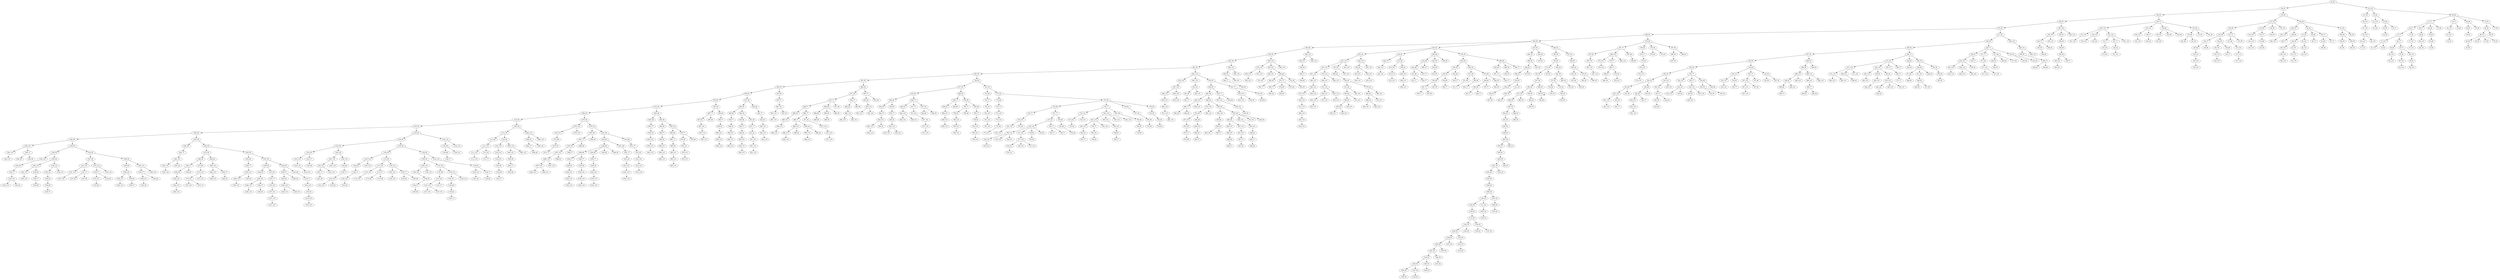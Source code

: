 digraph RadialTree {

	"1363_110 " -> "1363_119 ";
	"1363_77 " -> "1363_92 ";
	"1363_77 " -> "1363_68 ";
	"1363_101 " -> "1363_110 ";
	"1363_101 " -> "1363_77 ";
	"1354_101 " -> "1354_110 ";
	"1354_101 " -> "1354_92 ";
	"1354_77 " -> "1354_101 ";
	"1354_68 " -> "1354_77 ";
	"1354_119 " -> "1354_68 ";
	"1345_110 " -> "1345_119 ";
	"1345_77 " -> "1345_92 ";
	"1345_68 " -> "1345_77 ";
	"1345_101 " -> "1345_110 ";
	"1345_101 " -> "1345_68 ";
	"1336_68 " -> "1336_77 ";
	"1336_92 " -> "1336_68 ";
	"1336_101 " -> "1336_92 ";
	"1336_110 " -> "1336_119 ";
	"1336_110 " -> "1336_101 ";
	"1345_59 " -> "1345_101 ";
	"1345_59 " -> "1336_110 ";
	"1354_59 " -> "1354_119 ";
	"1354_59 " -> "1345_59 ";
	"1327_110 " -> "1327_119 ";
	"1327_77 " -> "1327_92 ";
	"1327_77 " -> "1327_68 ";
	"1327_101 " -> "1327_110 ";
	"1327_101 " -> "1327_77 ";
	"1318_101 " -> "1318_92 ";
	"1318_77 " -> "1318_101 ";
	"1318_77 " -> "1318_68 ";
	"1318_110 " -> "1318_119 ";
	"1318_110 " -> "1318_77 ";
	"1327_59 " -> "1327_101 ";
	"1327_59 " -> "1318_110 ";
	"1309_110 " -> "1309_119 ";
	"1309_92 " -> "1309_77 ";
	"1309_101 " -> "1309_110 ";
	"1309_101 " -> "1309_92 ";
	"1309_68 " -> "1309_101 ";
	"1300_101 " -> "1300_92 ";
	"1300_77 " -> "1300_101 ";
	"1300_77 " -> "1300_68 ";
	"1300_110 " -> "1300_119 ";
	"1300_110 " -> "1300_77 ";
	"1309_59 " -> "1309_68 ";
	"1309_59 " -> "1300_110 ";
	"1318_59 " -> "1327_59 ";
	"1318_59 " -> "1309_59 ";
	"1336_59 " -> "1354_59 ";
	"1336_59 " -> "1318_59 ";
	"1363_59 " -> "1363_101 ";
	"1363_59 " -> "1336_59 ";
	"1291_110 " -> "1291_119 ";
	"1291_101 " -> "1291_110 ";
	"1291_101 " -> "1291_92 ";
	"1291_77 " -> "1291_101 ";
	"1291_68 " -> "1291_77 ";
	"1282_119 " -> "1282_110 ";
	"1282_101 " -> "1282_119 ";
	"1282_92 " -> "1282_101 ";
	"1282_77 " -> "1282_92 ";
	"1282_77 " -> "1282_68 ";
	"1273_92 " -> "1273_101 ";
	"1273_92 " -> "1273_77 ";
	"1273_110 " -> "1273_119 ";
	"1273_110 " -> "1273_92 ";
	"1273_68 " -> "1273_110 ";
	"1282_59 " -> "1282_77 ";
	"1282_59 " -> "1273_68 ";
	"1264_110 " -> "1264_119 ";
	"1264_77 " -> "1264_92 ";
	"1264_101 " -> "1264_110 ";
	"1264_101 " -> "1264_77 ";
	"1264_68 " -> "1264_101 ";
	"1273_59 " -> "1282_59 ";
	"1273_59 " -> "1264_68 ";
	"1255_110 " -> "1255_119 ";
	"1255_101 " -> "1255_110 ";
	"1255_101 " -> "1255_92 ";
	"1255_77 " -> "1255_101 ";
	"1255_68 " -> "1255_77 ";
	"1246_110 " -> "1246_119 ";
	"1246_77 " -> "1246_92 ";
	"1246_101 " -> "1246_110 ";
	"1246_101 " -> "1246_77 ";
	"1246_68 " -> "1246_101 ";
	"1237_119 " -> "1237_110 ";
	"1237_101 " -> "1237_119 ";
	"1237_92 " -> "1237_101 ";
	"1237_77 " -> "1237_92 ";
	"1237_68 " -> "1237_77 ";
	"1246_59 " -> "1246_68 ";
	"1246_59 " -> "1237_68 ";
	"1228_110 " -> "1228_119 ";
	"1228_110 " -> "1228_101 ";
	"1228_92 " -> "1228_110 ";
	"1228_77 " -> "1228_92 ";
	"1228_77 " -> "1228_68 ";
	"1219_101 " -> "1219_110 ";
	"1219_92 " -> "1219_101 ";
	"1219_119 " -> "1219_92 ";
	"1219_77 " -> "1219_119 ";
	"1219_68 " -> "1219_77 ";
	"1228_59 " -> "1228_77 ";
	"1228_59 " -> "1219_68 ";
	"1237_59 " -> "1246_59 ";
	"1237_59 " -> "1228_59 ";
	"1255_59 " -> "1255_68 ";
	"1255_59 " -> "1237_59 ";
	"1264_59 " -> "1273_59 ";
	"1264_59 " -> "1255_59 ";
	"1291_59 " -> "1291_68 ";
	"1291_59 " -> "1264_59 ";
	"1300_59 " -> "1363_59 ";
	"1300_59 " -> "1291_59 ";
	"1210_110 " -> "1210_101 ";
	"1210_119 " -> "1210_110 ";
	"1210_77 " -> "1210_68 ";
	"1210_92 " -> "1210_119 ";
	"1210_92 " -> "1210_77 ";
	"1201_77 " -> "1201_68 ";
	"1201_92 " -> "1201_101 ";
	"1201_92 " -> "1201_77 ";
	"1201_110 " -> "1201_119 ";
	"1201_110 " -> "1201_92 ";
	"1192_101 " -> "1192_110 ";
	"1192_101 " -> "1192_92 ";
	"1192_77 " -> "1192_101 ";
	"1192_68 " -> "1192_77 ";
	"1192_119 " -> "1192_68 ";
	"1201_59 " -> "1201_110 ";
	"1201_59 " -> "1192_119 ";
	"1210_59 " -> "1210_92 ";
	"1210_59 " -> "1201_59 ";
	"1183_101 " -> "1183_92 ";
	"1183_77 " -> "1183_101 ";
	"1183_68 " -> "1183_77 ";
	"1183_110 " -> "1183_119 ";
	"1183_110 " -> "1183_68 ";
	"1174_110 " -> "1174_119 ";
	"1174_77 " -> "1174_92 ";
	"1174_77 " -> "1174_68 ";
	"1174_101 " -> "1174_110 ";
	"1174_101 " -> "1174_77 ";
	"1165_110 " -> "1165_119 ";
	"1165_77 " -> "1165_92 ";
	"1165_77 " -> "1165_68 ";
	"1165_101 " -> "1165_110 ";
	"1165_101 " -> "1165_77 ";
	"1174_59 " -> "1174_101 ";
	"1174_59 " -> "1165_101 ";
	"1183_59 " -> "1183_110 ";
	"1183_59 " -> "1174_59 ";
	"1156_77 " -> "1156_68 ";
	"1156_92 " -> "1156_77 ";
	"1156_101 " -> "1156_92 ";
	"1156_110 " -> "1156_119 ";
	"1156_110 " -> "1156_101 ";
	"1147_110 " -> "1147_119 ";
	"1147_110 " -> "1147_101 ";
	"1147_92 " -> "1147_110 ";
	"1147_92 " -> "1147_77 ";
	"1147_68 " -> "1147_92 ";
	"1138_92 " -> "1138_77 ";
	"1138_68 " -> "1138_92 ";
	"1138_101 " -> "1138_68 ";
	"1138_110 " -> "1138_119 ";
	"1138_110 " -> "1138_101 ";
	"1147_59 " -> "1147_68 ";
	"1147_59 " -> "1138_110 ";
	"1156_59 " -> "1156_110 ";
	"1156_59 " -> "1147_59 ";
	"1129_110 " -> "1129_101 ";
	"1129_77 " -> "1129_68 ";
	"1129_92 " -> "1129_110 ";
	"1129_92 " -> "1129_77 ";
	"1129_119 " -> "1129_92 ";
	"1138_59 " -> "1156_59 ";
	"1138_59 " -> "1129_119 ";
	"1165_59 " -> "1183_59 ";
	"1165_59 " -> "1138_59 ";
	"1192_59 " -> "1210_59 ";
	"1192_59 " -> "1165_59 ";
	"1120_68 " -> "1120_77 ";
	"1120_92 " -> "1120_101 ";
	"1120_92 " -> "1120_68 ";
	"1120_110 " -> "1120_119 ";
	"1120_110 " -> "1120_92 ";
	"1129_59 " -> "1192_59 ";
	"1129_59 " -> "1120_110 ";
	"1219_59 " -> "1300_59 ";
	"1219_59 " -> "1129_59 ";
	"1111_110 " -> "1111_119 ";
	"1111_92 " -> "1111_77 ";
	"1111_101 " -> "1111_110 ";
	"1111_101 " -> "1111_92 ";
	"1111_68 " -> "1111_101 ";
	"1102_68 " -> "1102_77 ";
	"1102_92 " -> "1102_68 ";
	"1102_101 " -> "1102_92 ";
	"1102_110 " -> "1102_101 ";
	"1102_119 " -> "1102_110 ";
	"1093_77 " -> "1093_68 ";
	"1093_92 " -> "1093_77 ";
	"1093_101 " -> "1093_92 ";
	"1093_110 " -> "1093_119 ";
	"1093_110 " -> "1093_101 ";
	"1102_59 " -> "1102_119 ";
	"1102_59 " -> "1093_110 ";
	"1111_59 " -> "1111_68 ";
	"1111_59 " -> "1102_59 ";
	"1084_77 " -> "1084_68 ";
	"1084_92 " -> "1084_101 ";
	"1084_92 " -> "1084_77 ";
	"1084_110 " -> "1084_119 ";
	"1084_110 " -> "1084_92 ";
	"1093_59 " -> "1111_59 ";
	"1093_59 " -> "1084_110 ";
	"1120_59 " -> "1219_59 ";
	"1120_59 " -> "1093_59 ";
	"1075_92 " -> "1075_77 ";
	"1075_68 " -> "1075_92 ";
	"1075_101 " -> "1075_68 ";
	"1075_110 " -> "1075_119 ";
	"1075_110 " -> "1075_101 ";
	"1057_110 " -> "1066_110 ";
	"1057_110 " -> "1066_101 ";
	"1066_119 " -> "1057_119 ";
	"1066_119 " -> "1057_110 ";
	"1057_101 " -> "1066_119 ";
	"1057_101 " -> "1066_92 ";
	"1057_92 " -> "1057_101 ";
	"1057_92 " -> "1066_77 ";
	"1057_77 " -> "1057_92 ";
	"1057_77 " -> "1066_68 ";
	"1057_68 " -> "1057_77 ";
	"1057_68 " -> "1066_59 ";
	"1048_110 " -> "1048_119 ";
	"1048_101 " -> "1048_110 ";
	"1048_92 " -> "1048_101 ";
	"1048_77 " -> "1048_92 ";
	"1039_110 " -> "1039_119 ";
	"1039_101 " -> "1039_110 ";
	"1039_92 " -> "1039_101 ";
	"1039_77 " -> "1039_92 ";
	"1048_68 " -> "1048_77 ";
	"1048_68 " -> "1039_77 ";
	"1030_110 " -> "1030_119 ";
	"1030_101 " -> "1030_110 ";
	"1030_92 " -> "1030_101 ";
	"1030_77 " -> "1030_92 ";
	"1030_68 " -> "1030_77 ";
	"1039_68 " -> "1048_68 ";
	"1039_68 " -> "1030_68 ";
	"1039_68 " -> "1039_59 ";
	"1039_68 " -> "1048_59 ";
	"1021_110 " -> "1021_119 ";
	"1021_101 " -> "1021_110 ";
	"1021_92 " -> "1021_101 ";
	"1021_77 " -> "1021_92 ";
	"1021_68 " -> "1021_77 ";
	"1030_59 " -> "1039_68 ";
	"1030_59 " -> "1021_68 ";
	"1012_110 " -> "1012_119 ";
	"1012_101 " -> "1012_110 ";
	"1012_92 " -> "1012_101 ";
	"1012_77 " -> "1012_92 ";
	"1012_68 " -> "1012_77 ";
	"1021_59 " -> "1030_59 ";
	"1021_59 " -> "1012_68 ";
	"1057_59 " -> "1057_68 ";
	"1057_59 " -> "1021_59 ";
	"1075_59 " -> "1075_110 ";
	"1075_59 " -> "1057_59 ";
	"1084_59 " -> "1120_59 ";
	"1084_59 " -> "1075_59 ";
	"1003_110 " -> "1003_119 ";
	"1003_101 " -> "1003_110 ";
	"1003_92 " -> "1003_101 ";
	"1003_77 " -> "1003_92 ";
	"1003_68 " -> "1003_77 ";
	"994_110 " -> "994_119 ";
	"994_101 " -> "994_110 ";
	"994_92 " -> "994_101 ";
	"994_77 " -> "994_92 ";
	"994_68 " -> "994_77 ";
	"985_110 " -> "985_119 ";
	"985_101 " -> "985_110 ";
	"985_92 " -> "985_101 ";
	"985_77 " -> "985_92 ";
	"985_68 " -> "985_77 ";
	"976_110 " -> "976_119 ";
	"976_101 " -> "976_110 ";
	"976_92 " -> "976_101 ";
	"976_77 " -> "976_92 ";
	"976_77 " -> "976_68 ";
	"985_59 " -> "985_68 ";
	"985_59 " -> "976_77 ";
	"994_59 " -> "994_68 ";
	"994_59 " -> "985_59 ";
	"1003_59 " -> "1003_68 ";
	"1003_59 " -> "994_59 ";
	"1012_59 " -> "1084_59 ";
	"1012_59 " -> "1003_59 ";
	"967_110 " -> "967_119 ";
	"967_101 " -> "967_110 ";
	"967_92 " -> "967_101 ";
	"967_77 " -> "967_92 ";
	"967_77 " -> "967_68 ";
	"958_110 " -> "958_119 ";
	"958_101 " -> "958_110 ";
	"958_92 " -> "958_101 ";
	"958_77 " -> "958_92 ";
	"958_68 " -> "958_77 ";
	"967_59 " -> "967_77 ";
	"967_59 " -> "958_68 ";
	"976_59 " -> "1012_59 ";
	"976_59 " -> "967_59 ";
	"949_110 " -> "949_119 ";
	"949_101 " -> "949_110 ";
	"949_92 " -> "949_101 ";
	"949_77 " -> "949_92 ";
	"949_68 " -> "949_77 ";
	"940_110 " -> "940_119 ";
	"940_101 " -> "940_110 ";
	"940_92 " -> "940_101 ";
	"940_77 " -> "940_92 ";
	"940_68 " -> "940_77 ";
	"931_110 " -> "931_119 ";
	"931_101 " -> "931_110 ";
	"931_92 " -> "931_101 ";
	"931_77 " -> "931_92 ";
	"931_68 " -> "931_77 ";
	"940_59 " -> "940_68 ";
	"940_59 " -> "931_68 ";
	"949_59 " -> "949_68 ";
	"949_59 " -> "940_59 ";
	"922_110 " -> "922_119 ";
	"922_101 " -> "922_110 ";
	"922_92 " -> "922_101 ";
	"922_77 " -> "922_92 ";
	"922_68 " -> "922_77 ";
	"931_59 " -> "949_59 ";
	"931_59 " -> "922_68 ";
	"958_59 " -> "976_59 ";
	"958_59 " -> "931_59 ";
	"907_110 " -> "907_119 ";
	"907_101 " -> "907_110 ";
	"907_101 " -> "907_92 ";
	"907_77 " -> "907_101 ";
	"907_68 " -> "907_77 ";
	"922_59 " -> "958_59 ";
	"922_59 " -> "907_68 ";
	"898_110 " -> "898_119 ";
	"898_101 " -> "898_110 ";
	"898_92 " -> "898_101 ";
	"889_110 " -> "889_119 ";
	"889_101 " -> "889_110 ";
	"889_101 " -> "889_92 ";
	"880_110 " -> "880_119 ";
	"880_101 " -> "880_110 ";
	"880_101 " -> "880_92 ";
	"889_77 " -> "889_101 ";
	"889_77 " -> "880_101 ";
	"871_110 " -> "871_119 ";
	"871_101 " -> "871_110 ";
	"871_92 " -> "871_101 ";
	"880_77 " -> "889_77 ";
	"880_77 " -> "871_92 ";
	"898_77 " -> "898_92 ";
	"898_77 " -> "880_77 ";
	"889_68 " -> "898_68 ";
	"898_59 " -> "889_59 ";
	"880_68 " -> "889_68 ";
	"880_68 " -> "880_59 ";
	"880_68 " -> "898_59 ";
	"871_77 " -> "898_77 ";
	"871_77 " -> "871_68 ";
	"871_77 " -> "880_68 ";
	"862_110 " -> "862_119 ";
	"862_110 " -> "862_101 ";
	"862_92 " -> "862_110 ";
	"862_77 " -> "862_92 ";
	"862_77 " -> "862_68 ";
	"871_59 " -> "871_77 ";
	"871_59 " -> "862_77 ";
	"853_110 " -> "853_119 ";
	"853_110 " -> "853_101 ";
	"853_92 " -> "853_110 ";
	"853_77 " -> "853_92 ";
	"853_77 " -> "853_68 ";
	"862_59 " -> "871_59 ";
	"862_59 " -> "853_77 ";
	"907_59 " -> "922_59 ";
	"907_59 " -> "862_59 ";
	"844_110 " -> "844_119 ";
	"844_101 " -> "844_110 ";
	"844_101 " -> "844_92 ";
	"844_77 " -> "844_101 ";
	"844_68 " -> "844_77 ";
	"835_110 " -> "835_119 ";
	"835_110 " -> "835_101 ";
	"835_92 " -> "835_110 ";
	"835_77 " -> "835_92 ";
	"835_68 " -> "835_77 ";
	"844_59 " -> "844_68 ";
	"844_59 " -> "835_68 ";
	"826_110 " -> "826_119 ";
	"826_110 " -> "826_101 ";
	"826_92 " -> "826_110 ";
	"817_119 " -> "817_110 ";
	"817_101 " -> "817_119 ";
	"817_92 " -> "817_101 ";
	"817_77 " -> "817_92 ";
	"817_68 " -> "826_68 ";
	"817_68 " -> "826_59 ";
	"826_77 " -> "826_92 ";
	"826_77 " -> "817_77 ";
	"826_77 " -> "817_68 ";
	"835_59 " -> "844_59 ";
	"835_59 " -> "826_77 ";
	"808_110 " -> "808_119 ";
	"808_101 " -> "808_110 ";
	"808_92 " -> "808_101 ";
	"808_77 " -> "808_92 ";
	"808_77 " -> "808_68 ";
	"799_101 " -> "799_110 ";
	"799_119 " -> "799_101 ";
	"799_92 " -> "799_119 ";
	"799_77 " -> "799_92 ";
	"799_77 " -> "799_68 ";
	"790_101 " -> "790_110 ";
	"790_119 " -> "790_101 ";
	"790_92 " -> "790_119 ";
	"790_77 " -> "790_92 ";
	"790_68 " -> "790_77 ";
	"799_59 " -> "799_77 ";
	"799_59 " -> "790_68 ";
	"808_59 " -> "808_77 ";
	"808_59 " -> "799_59 ";
	"817_59 " -> "835_59 ";
	"817_59 " -> "808_59 ";
	"781_119 " -> "781_110 ";
	"781_101 " -> "781_119 ";
	"781_92 " -> "781_101 ";
	"781_77 " -> "781_92 ";
	"781_68 " -> "781_77 ";
	"772_92 " -> "772_101 ";
	"772_110 " -> "772_92 ";
	"772_119 " -> "772_110 ";
	"772_77 " -> "772_119 ";
	"772_68 " -> "772_77 ";
	"763_119 " -> "763_110 ";
	"763_101 " -> "763_119 ";
	"763_101 " -> "763_92 ";
	"763_77 " -> "763_101 ";
	"745_119 " -> "745_110 ";
	"754_110 " -> "754_119 ";
	"754_110 " -> "745_119 ";
	"754_110 " -> "754_101 ";
	"736_101 " -> "736_110 ";
	"727_119 " -> "736_119 ";
	"727_119 " -> "727_110 ";
	"727_119 " -> "736_101 ";
	"727_101 " -> "727_119 ";
	"736_92 " -> "745_92 ";
	"745_101 " -> "754_110 ";
	"745_101 " -> "727_101 ";
	"745_101 " -> "736_92 ";
	"745_101 " -> "754_92 ";
	"745_77 " -> "754_77 ";
	"745_77 " -> "736_77 ";
	"727_92 " -> "745_101 ";
	"727_92 " -> "745_77 ";
	"745_68 " -> "754_68 ";
	"736_68 " -> "745_68 ";
	"727_77 " -> "727_92 ";
	"727_77 " -> "736_68 ";
	"763_68 " -> "763_77 ";
	"763_68 " -> "727_77 ";
	"718_101 " -> "718_92 ";
	"718_110 " -> "718_119 ";
	"718_110 " -> "718_101 ";
	"691_92 " -> "691_77 ";
	"691_101 " -> "691_92 ";
	"700_101 " -> "700_92 ";
	"700_77 " -> "700_101 ";
	"691_110 " -> "700_110 ";
	"691_110 " -> "691_101 ";
	"691_110 " -> "700_77 ";
	"709_92 " -> "709_77 ";
	"709_101 " -> "709_92 ";
	"709_110 " -> "709_101 ";
	"700_119 " -> "709_119 ";
	"700_119 " -> "691_119 ";
	"700_119 " -> "691_110 ";
	"700_119 " -> "709_110 ";
	"709_68 " -> "718_68 ";
	"700_68 " -> "709_68 ";
	"691_68 " -> "700_68 ";
	"718_77 " -> "718_110 ";
	"718_77 " -> "700_119 ";
	"718_77 " -> "691_68 ";
	"709_59 " -> "718_59 ";
	"727_59 " -> "709_59 ";
	"700_59 " -> "727_59 ";
	"754_59 " -> "763_59 ";
	"745_59 " -> "754_59 ";
	"736_59 " -> "745_59 ";
	"727_68 " -> "763_68 ";
	"727_68 " -> "718_77 ";
	"727_68 " -> "700_59 ";
	"727_68 " -> "736_59 ";
	"772_59 " -> "772_68 ";
	"772_59 " -> "727_68 ";
	"781_59 " -> "781_68 ";
	"781_59 " -> "772_59 ";
	"790_59 " -> "817_59 ";
	"790_59 " -> "781_59 ";
	"853_59 " -> "907_59 ";
	"853_59 " -> "790_59 ";
	"673_119 " -> "682_119 ";
	"664_119 " -> "673_119 ";
	"655_119 " -> "664_119 ";
	"646_119 " -> "655_119 ";
	"628_119 " -> "619_119 ";
	"637_119 " -> "646_119 ";
	"637_119 " -> "628_119 ";
	"610_119 " -> "637_119 ";
	"601_68 " -> "601_77 ";
	"601_92 " -> "601_101 ";
	"601_92 " -> "601_68 ";
	"601_110 " -> "601_92 ";
	"682_77 " -> "682_92 ";
	"682_77 " -> "682_68 ";
	"682_101 " -> "682_110 ";
	"682_101 " -> "682_77 ";
	"673_77 " -> "673_68 ";
	"673_92 " -> "673_77 ";
	"673_101 " -> "673_92 ";
	"664_92 " -> "664_77 ";
	"664_101 " -> "664_92 ";
	"664_68 " -> "664_101 ";
	"673_59 " -> "673_101 ";
	"673_59 " -> "664_68 ";
	"673_110 " -> "664_110 ";
	"673_110 " -> "673_59 ";
	"655_92 " -> "655_101 ";
	"655_92 " -> "655_77 ";
	"655_68 " -> "655_92 ";
	"655_110 " -> "655_68 ";
	"646_92 " -> "646_77 ";
	"646_101 " -> "646_92 ";
	"646_110 " -> "646_101 ";
	"637_77 " -> "637_92 ";
	"637_101 " -> "637_77 ";
	"637_110 " -> "637_101 ";
	"646_68 " -> "646_110 ";
	"646_68 " -> "637_110 ";
	"628_77 " -> "628_68 ";
	"628_92 " -> "628_77 ";
	"628_101 " -> "628_92 ";
	"628_110 " -> "628_101 ";
	"637_68 " -> "646_68 ";
	"637_68 " -> "628_110 ";
	"637_68 " -> "637_59 ";
	"637_68 " -> "646_59 ";
	"655_59 " -> "655_110 ";
	"655_59 " -> "637_68 ";
	"664_59 " -> "673_110 ";
	"664_59 " -> "655_59 ";
	"682_59 " -> "682_101 ";
	"682_59 " -> "664_59 ";
	"619_101 " -> "619_92 ";
	"619_110 " -> "619_101 ";
	"619_77 " -> "619_110 ";
	"619_77 " -> "619_68 ";
	"628_59 " -> "682_59 ";
	"628_59 " -> "619_77 ";
	"610_101 " -> "610_110 ";
	"610_101 " -> "610_92 ";
	"610_59 " -> "610_68 ";
	"610_77 " -> "610_101 ";
	"610_77 " -> "610_59 ";
	"619_59 " -> "628_59 ";
	"619_59 " -> "610_77 ";
	"601_119 " -> "610_119 ";
	"601_119 " -> "601_110 ";
	"601_119 " -> "619_59 ";
	"691_59 " -> "853_59 ";
	"691_59 " -> "601_119 ";
	"592_77 " -> "592_68 ";
	"592_92 " -> "592_101 ";
	"592_92 " -> "592_77 ";
	"592_110 " -> "592_119 ";
	"592_110 " -> "592_92 ";
	"601_59 " -> "691_59 ";
	"601_59 " -> "592_110 ";
	"565_119 " -> "565_110 ";
	"574_110 " -> "574_119 ";
	"574_110 " -> "565_119 ";
	"565_101 " -> "574_101 ";
	"583_92 " -> "583_77 ";
	"565_77 " -> "565_92 ";
	"574_68 " -> "565_68 ";
	"574_77 " -> "574_92 ";
	"574_77 " -> "565_77 ";
	"574_77 " -> "574_68 ";
	"574_59 " -> "583_59 ";
	"583_68 " -> "583_92 ";
	"583_68 " -> "574_77 ";
	"583_68 " -> "574_59 ";
	"583_101 " -> "565_101 ";
	"583_101 " -> "583_68 ";
	"583_110 " -> "583_119 ";
	"583_110 " -> "574_110 ";
	"583_110 " -> "583_101 ";
	"592_59 " -> "601_59 ";
	"592_59 " -> "583_110 ";
	"556_77 " -> "556_68 ";
	"556_92 " -> "556_77 ";
	"556_101 " -> "556_92 ";
	"556_110 " -> "556_119 ";
	"556_110 " -> "556_101 ";
	"565_59 " -> "592_59 ";
	"565_59 " -> "556_110 ";
	"493_119 " -> "502_119 ";
	"484_119 " -> "493_119 ";
	"511_119 " -> "484_119 ";
	"520_119 " -> "511_119 ";
	"475_119 " -> "520_119 ";
	"529_119 " -> "538_119 ";
	"529_119 " -> "475_119 ";
	"466_119 " -> "529_119 ";
	"451_119 " -> "466_119 ";
	"529_110 " -> "520_110 ";
	"538_110 " -> "547_110 ";
	"538_110 " -> "529_110 ";
	"493_110 " -> "502_110 ";
	"511_110 " -> "538_110 ";
	"511_110 " -> "493_110 ";
	"484_110 " -> "511_110 ";
	"475_110 " -> "484_110 ";
	"475_110 " -> "466_110 ";
	"547_119 " -> "451_119 ";
	"547_119 " -> "475_110 ";
	"538_92 " -> "538_101 ";
	"538_92 " -> "529_101 ";
	"529_92 " -> "538_92 ";
	"529_92 " -> "520_101 ";
	"520_92 " -> "529_92 ";
	"520_92 " -> "511_101 ";
	"511_92 " -> "520_92 ";
	"511_92 " -> "502_101 ";
	"493_92 " -> "493_101 ";
	"493_92 " -> "484_101 ";
	"484_92 " -> "493_92 ";
	"484_92 " -> "475_101 ";
	"475_92 " -> "484_92 ";
	"475_92 " -> "466_101 ";
	"502_92 " -> "511_92 ";
	"502_92 " -> "475_92 ";
	"466_92 " -> "502_92 ";
	"547_92 " -> "547_101 ";
	"547_92 " -> "466_92 ";
	"451_110 " -> "547_119 ";
	"451_110 " -> "451_101 ";
	"451_110 " -> "547_92 ";
	"442_101 " -> "442_110 ";
	"433_101 " -> "433_110 ";
	"442_92 " -> "442_101 ";
	"442_92 " -> "433_101 ";
	"442_119 " -> "433_119 ";
	"442_119 " -> "442_92 ";
	"451_92 " -> "451_110 ";
	"451_92 " -> "442_119 ";
	"424_110 " -> "424_119 ";
	"424_101 " -> "424_110 ";
	"415_110 " -> "415_119 ";
	"415_101 " -> "415_110 ";
	"406_110 " -> "406_119 ";
	"406_101 " -> "406_110 ";
	"406_92 " -> "406_101 ";
	"415_92 " -> "415_101 ";
	"415_92 " -> "406_92 ";
	"424_92 " -> "424_101 ";
	"424_92 " -> "415_92 ";
	"433_68 " -> "433_77 ";
	"433_68 " -> "424_77 ";
	"424_68 " -> "433_68 ";
	"424_68 " -> "415_77 ";
	"415_68 " -> "424_68 ";
	"415_68 " -> "406_77 ";
	"424_59 " -> "415_59 ";
	"433_59 " -> "424_59 ";
	"406_68 " -> "415_68 ";
	"406_68 " -> "406_59 ";
	"406_68 " -> "433_59 ";
	"547_77 " -> "538_77 ";
	"547_77 " -> "547_68 ";
	"538_68 " -> "547_77 ";
	"538_68 " -> "547_59 ";
	"529_68 " -> "529_77 ";
	"538_59 " -> "538_68 ";
	"538_59 " -> "529_68 ";
	"520_68 " -> "520_77 ";
	"529_59 " -> "538_59 ";
	"529_59 " -> "520_68 ";
	"511_68 " -> "511_77 ";
	"502_68 " -> "502_77 ";
	"511_59 " -> "511_68 ";
	"511_59 " -> "502_68 ";
	"493_68 " -> "493_77 ";
	"493_68 " -> "484_77 ";
	"484_68 " -> "493_68 ";
	"484_68 " -> "475_77 ";
	"484_59 " -> "493_59 ";
	"475_68 " -> "484_68 ";
	"475_68 " -> "484_59 ";
	"502_59 " -> "511_59 ";
	"502_59 " -> "475_68 ";
	"520_59 " -> "529_59 ";
	"520_59 " -> "502_59 ";
	"451_77 " -> "442_77 ";
	"442_68 " -> "451_77 ";
	"466_59 " -> "442_59 ";
	"466_68 " -> "466_77 ";
	"466_68 " -> "442_68 ";
	"466_68 " -> "466_59 ";
	"475_59 " -> "520_59 ";
	"475_59 " -> "466_68 ";
	"433_92 " -> "451_92 ";
	"433_92 " -> "424_92 ";
	"433_92 " -> "406_68 ";
	"433_92 " -> "475_59 ";
	"538_50 " -> "547_50 ";
	"529_50 " -> "538_50 ";
	"502_50 " -> "493_50 ";
	"511_50 " -> "502_50 ";
	"520_50 " -> "529_50 ";
	"520_50 " -> "511_50 ";
	"556_50 " -> "520_50 ";
	"484_50 " -> "556_50 ";
	"484_50 " -> "475_50 ";
	"466_50 " -> "484_50 ";
	"466_50 " -> "451_50 ";
	"442_50 " -> "466_50 ";
	"424_50 " -> "415_50 ";
	"433_50 " -> "442_50 ";
	"433_50 " -> "424_50 ";
	"1363_50 " -> "1354_50 ";
	"1327_50 " -> "1336_50 ";
	"1345_50 " -> "1363_50 ";
	"1345_50 " -> "1327_50 ";
	"1300_50 " -> "1309_50 ";
	"1318_50 " -> "1345_50 ";
	"1318_50 " -> "1300_50 ";
	"1282_50 " -> "1273_50 ";
	"1291_50 " -> "1318_50 ";
	"1291_50 " -> "1282_50 ";
	"1264_50 " -> "1291_50 ";
	"1264_50 " -> "1255_50 ";
	"1246_50 " -> "1264_50 ";
	"1246_50 " -> "1237_50 ";
	"1201_50 " -> "1210_50 ";
	"1219_50 " -> "1201_50 ";
	"1228_50 " -> "1246_50 ";
	"1228_50 " -> "1219_50 ";
	"1192_50 " -> "1228_50 ";
	"1192_50 " -> "1183_50 ";
	"1156_50 " -> "1165_50 ";
	"1156_50 " -> "1147_50 ";
	"1174_50 " -> "1192_50 ";
	"1174_50 " -> "1156_50 ";
	"1138_50 " -> "1174_50 ";
	"1129_50 " -> "1138_50 ";
	"1093_50 " -> "1102_50 ";
	"1111_50 " -> "1093_50 ";
	"1120_50 " -> "1129_50 ";
	"1120_50 " -> "1111_50 ";
	"1066_50 " -> "1075_50 ";
	"1057_50 " -> "1066_50 ";
	"1084_50 " -> "1120_50 ";
	"1084_50 " -> "1057_50 ";
	"1048_50 " -> "1084_50 ";
	"1039_50 " -> "1048_50 ";
	"1030_50 " -> "1039_50 ";
	"1021_50 " -> "1030_50 ";
	"1021_50 " -> "1012_50 ";
	"1003_50 " -> "1021_50 ";
	"1003_50 " -> "994_50 ";
	"985_50 " -> "1003_50 ";
	"976_50 " -> "985_50 ";
	"967_50 " -> "976_50 ";
	"967_50 " -> "958_50 ";
	"949_50 " -> "967_50 ";
	"940_50 " -> "949_50 ";
	"931_50 " -> "940_50 ";
	"922_50 " -> "931_50 ";
	"898_50 " -> "889_50 ";
	"907_50 " -> "922_50 ";
	"907_50 " -> "898_50 ";
	"880_50 " -> "907_50 ";
	"871_50 " -> "880_50 ";
	"871_50 " -> "862_50 ";
	"844_50 " -> "835_50 ";
	"826_50 " -> "844_50 ";
	"853_50 " -> "871_50 ";
	"853_50 " -> "826_50 ";
	"790_50 " -> "799_50 ";
	"790_50 " -> "790_50 ";
	"808_50 " -> "790_50 ";
	"817_50 " -> "853_50 ";
	"817_50 " -> "808_50 ";
	"781_50 " -> "817_50 ";
	"772_50 " -> "781_50 ";
	"772_50 " -> "763_50 ";
	"736_50 " -> "745_50 ";
	"709_50 " -> "700_50 ";
	"718_50 " -> "709_50 ";
	"727_50 " -> "736_50 ";
	"727_50 " -> "718_50 ";
	"682_50 " -> "673_50 ";
	"691_50 " -> "727_50 ";
	"691_50 " -> "682_50 ";
	"664_50 " -> "691_50 ";
	"754_50 " -> "772_50 ";
	"754_50 " -> "664_50 ";
	"655_50 " -> "754_50 ";
	"610_50 " -> "619_50 ";
	"601_50 " -> "610_50 ";
	"574_50 " -> "583_50 ";
	"574_50 " -> "565_50 ";
	"592_50 " -> "601_50 ";
	"592_50 " -> "574_50 ";
	"628_50 " -> "592_50 ";
	"637_50 " -> "628_50 ";
	"646_50 " -> "655_50 ";
	"646_50 " -> "637_50 ";
	"556_59 " -> "565_59 ";
	"556_59 " -> "433_92 ";
	"556_59 " -> "433_50 ";
	"556_59 " -> "646_50 ";
	"397_110 " -> "397_119 ";
	"397_101 " -> "397_110 ";
	"397_92 " -> "397_101 ";
	"379_110 " -> "379_119 ";
	"388_92 " -> "388_101 ";
	"379_92 " -> "379_101 ";
	"388_77 " -> "388_92 ";
	"388_77 " -> "379_92 ";
	"379_77 " -> "388_77 ";
	"388_110 " -> "388_119 ";
	"388_110 " -> "379_110 ";
	"388_110 " -> "379_77 ";
	"397_68 " -> "388_68 ";
	"397_77 " -> "397_92 ";
	"397_77 " -> "388_110 ";
	"397_77 " -> "397_68 ";
	"370_110 " -> "370_119 ";
	"370_101 " -> "370_110 ";
	"370_92 " -> "370_101 ";
	"370_77 " -> "370_92 ";
	"370_68 " -> "370_77 ";
	"370_59 " -> "379_59 ";
	"370_59 " -> "379_50 ";
	"388_50 " -> "397_50 ";
	"397_59 " -> "388_59 ";
	"397_59 " -> "388_50 ";
	"379_68 " -> "397_77 ";
	"379_68 " -> "370_68 ";
	"379_68 " -> "370_59 ";
	"379_68 " -> "397_59 ";
	"406_50 " -> "556_59 ";
	"406_50 " -> "379_68 ";
	"361_119 " -> "361_110 ";
	"361_92 " -> "361_77 ";
	"361_101 " -> "361_119 ";
	"361_101 " -> "361_92 ";
	"361_68 " -> "361_101 ";
	"361_68 " -> "361_59 ";
	"352_119 " -> "352_110 ";
	"352_101 " -> "352_119 ";
	"352_92 " -> "352_101 ";
	"352_92 " -> "352_77 ";
	"352_68 " -> "352_92 ";
	"352_68 " -> "352_59 ";
	"361_50 " -> "361_68 ";
	"361_50 " -> "352_68 ";
	"343_59 " -> "343_68 ";
	"343_77 " -> "343_92 ";
	"343_77 " -> "343_59 ";
	"343_101 " -> "343_77 ";
	"343_110 " -> "343_119 ";
	"343_110 " -> "343_101 ";
	"352_50 " -> "361_50 ";
	"352_50 " -> "343_110 ";
	"334_101 " -> "334_110 ";
	"334_101 " -> "334_92 ";
	"334_119 " -> "334_101 ";
	"325_92 " -> "325_101 ";
	"325_110 " -> "325_119 ";
	"325_110 " -> "325_92 ";
	"325_77 " -> "325_110 ";
	"325_59 " -> "334_59 ";
	"325_59 " -> "334_50 ";
	"334_68 " -> "325_68 ";
	"334_68 " -> "325_59 ";
	"334_77 " -> "334_119 ";
	"334_77 " -> "325_77 ";
	"334_77 " -> "334_68 ";
	"343_50 " -> "352_50 ";
	"343_50 " -> "334_77 ";
	"316_110 " -> "316_119 ";
	"316_92 " -> "316_77 ";
	"316_101 " -> "316_110 ";
	"316_101 " -> "316_92 ";
	"307_110 " -> "307_119 ";
	"307_101 " -> "307_110 ";
	"307_101 " -> "307_92 ";
	"307_77 " -> "307_101 ";
	"307_77 " -> "307_68 ";
	"316_50 " -> "316_59 ";
	"316_50 " -> "307_59 ";
	"316_68 " -> "316_101 ";
	"316_68 " -> "307_77 ";
	"316_68 " -> "316_50 ";
	"325_50 " -> "343_50 ";
	"325_50 " -> "316_68 ";
	"298_68 " -> "298_77 ";
	"298_92 " -> "298_101 ";
	"298_92 " -> "298_68 ";
	"298_110 " -> "298_119 ";
	"298_110 " -> "298_92 ";
	"289_77 " -> "289_92 ";
	"289_77 " -> "289_68 ";
	"289_101 " -> "289_77 ";
	"289_110 " -> "289_119 ";
	"289_110 " -> "289_101 ";
	"298_59 " -> "298_110 ";
	"298_59 " -> "289_110 ";
	"289_59 " -> "298_59 ";
	"289_59 " -> "298_50 ";
	"307_50 " -> "325_50 ";
	"307_50 " -> "289_59 ";
	"271_119 " -> "280_119 ";
	"271_119 " -> "280_110 ";
	"280_101 " -> "280_92 ";
	"271_110 " -> "271_119 ";
	"271_110 " -> "271_101 ";
	"271_110 " -> "280_101 ";
	"253_119 " -> "262_119 ";
	"244_110 " -> "244_101 ";
	"244_92 " -> "244_110 ";
	"262_101 " -> "262_92 ";
	"253_110 " -> "262_110 ";
	"253_110 " -> "253_101 ";
	"253_110 " -> "262_101 ";
	"253_92 " -> "253_110 ";
	"244_119 " -> "253_119 ";
	"244_119 " -> "244_92 ";
	"244_119 " -> "253_92 ";
	"262_77 " -> "271_77 ";
	"253_77 " -> "262_77 ";
	"271_92 " -> "271_110 ";
	"271_92 " -> "244_119 ";
	"271_92 " -> "253_77 ";
	"271_92 " -> "280_77 ";
	"244_68 " -> "244_59 ";
	"271_68 " -> "280_68 ";
	"280_50 " -> "280_59 ";
	"280_50 " -> "271_59 ";
	"271_50 " -> "280_50 ";
	"262_68 " -> "271_68 ";
	"262_68 " -> "262_59 ";
	"262_68 " -> "271_50 ";
	"253_68 " -> "253_59 ";
	"253_50 " -> "253_68 ";
	"262_50 " -> "262_68 ";
	"262_50 " -> "253_50 ";
	"244_77 " -> "271_92 ";
	"244_77 " -> "244_68 ";
	"244_77 " -> "262_50 ";
	"289_50 " -> "307_50 ";
	"289_50 " -> "244_77 ";
	"235_119 " -> "235_110 ";
	"226_110 " -> "226_119 ";
	"226_110 " -> "226_101 ";
	"235_101 " -> "235_119 ";
	"235_101 " -> "226_110 ";
	"235_101 " -> "235_92 ";
	"226_92 " -> "235_101 ";
	"226_92 " -> "235_77 ";
	"217_110 " -> "217_119 ";
	"217_110 " -> "217_101 ";
	"217_92 " -> "217_110 ";
	"217_77 " -> "217_92 ";
	"226_59 " -> "226_50 ";
	"217_68 " -> "226_68 ";
	"217_68 " -> "217_59 ";
	"217_68 " -> "226_59 ";
	"235_59 " -> "235_68 ";
	"235_59 " -> "235_50 ";
	"226_77 " -> "226_92 ";
	"226_77 " -> "217_77 ";
	"226_77 " -> "217_68 ";
	"226_77 " -> "235_59 ";
	"244_50 " -> "289_50 ";
	"244_50 " -> "226_77 ";
	"208_77 " -> "208_92 ";
	"208_77 " -> "208_68 ";
	"208_59 " -> "208_77 ";
	"208_101 " -> "208_110 ";
	"208_101 " -> "208_59 ";
	"208_119 " -> "208_101 ";
	"217_50 " -> "244_50 ";
	"217_50 " -> "208_119 ";
	"370_50 " -> "406_50 ";
	"370_50 " -> "217_50 ";
	"190_59 " -> "190_68 ";
	"190_77 " -> "190_92 ";
	"190_77 " -> "190_59 ";
	"190_101 " -> "190_110 ";
	"190_101 " -> "190_77 ";
	"199_110 " -> "199_101 ";
	"199_92 " -> "199_110 ";
	"199_92 " -> "199_77 ";
	"199_68 " -> "199_92 ";
	"199_59 " -> "199_68 ";
	"199_50 " -> "199_59 ";
	"190_119 " -> "199_119 ";
	"190_119 " -> "190_101 ";
	"190_119 " -> "199_50 ";
	"208_50 " -> "370_50 ";
	"208_50 " -> "190_119 ";
	"172_119 " -> "181_119 ";
	"163_101 " -> "163_110 ";
	"163_101 " -> "163_92 ";
	"172_101 " -> "172_92 ";
	"172_77 " -> "172_101 ";
	"181_92 " -> "181_101 ";
	"181_77 " -> "181_92 ";
	"172_110 " -> "181_110 ";
	"172_110 " -> "172_77 ";
	"172_110 " -> "181_77 ";
	"163_119 " -> "172_119 ";
	"163_119 " -> "163_101 ";
	"163_119 " -> "172_110 ";
	"154_110 " -> "154_119 ";
	"154_77 " -> "154_92 ";
	"154_101 " -> "154_110 ";
	"154_101 " -> "154_77 ";
	"163_50 " -> "163_59 ";
	"154_68 " -> "163_68 ";
	"154_68 " -> "154_59 ";
	"154_68 " -> "163_50 ";
	"172_68 " -> "181_68 ";
	"172_68 " -> "181_59 ";
	"172_59 " -> "172_68 ";
	"172_59 " -> "172_50 ";
	"172_59 " -> "181_50 ";
	"163_77 " -> "163_119 ";
	"163_77 " -> "154_101 ";
	"163_77 " -> "154_68 ";
	"163_77 " -> "172_59 ";
	"190_50 " -> "208_50 ";
	"190_50 " -> "163_77 ";
	"145_110 " -> "145_119 ";
	"145_101 " -> "145_110 ";
	"145_92 " -> "145_101 ";
	"145_77 " -> "145_92 ";
	"145_77 " -> "145_68 ";
	"136_110 " -> "136_119 ";
	"136_101 " -> "136_110 ";
	"136_68 " -> "136_77 ";
	"136_92 " -> "136_101 ";
	"136_92 " -> "136_68 ";
	"145_59 " -> "145_77 ";
	"145_59 " -> "136_92 ";
	"127_110 " -> "127_119 ";
	"127_101 " -> "127_110 ";
	"127_92 " -> "127_101 ";
	"127_77 " -> "127_92 ";
	"127_77 " -> "127_68 ";
	"136_59 " -> "145_59 ";
	"136_59 " -> "127_77 ";
	"118_110 " -> "118_119 ";
	"118_101 " -> "118_110 ";
	"118_68 " -> "118_59 ";
	"118_77 " -> "118_68 ";
	"118_92 " -> "118_101 ";
	"118_92 " -> "118_77 ";
	"136_50 " -> "145_50 ";
	"127_59 " -> "136_59 ";
	"127_59 " -> "118_92 ";
	"127_59 " -> "127_50 ";
	"127_59 " -> "136_50 ";
	"109_110 " -> "109_119 ";
	"109_92 " -> "109_77 ";
	"109_101 " -> "109_110 ";
	"109_101 " -> "109_92 ";
	"100_110 " -> "100_119 ";
	"100_101 " -> "100_110 ";
	"91_110 " -> "91_119 ";
	"91_101 " -> "91_110 ";
	"100_92 " -> "100_101 ";
	"100_92 " -> "91_101 ";
	"82_110 " -> "82_119 ";
	"82_101 " -> "82_110 ";
	"91_92 " -> "100_92 ";
	"91_92 " -> "82_101 ";
	"82_68 " -> "82_77 ";
	"91_68 " -> "100_68 ";
	"100_77 " -> "91_77 ";
	"100_77 " -> "91_68 ";
	"82_92 " -> "91_92 ";
	"82_92 " -> "82_68 ";
	"82_92 " -> "100_77 ";
	"100_59 " -> "91_59 ";
	"109_50 " -> "100_50 ";
	"109_59 " -> "100_59 ";
	"109_59 " -> "109_50 ";
	"91_50 " -> "109_59 ";
	"91_50 " -> "82_59 ";
	"109_68 " -> "109_101 ";
	"109_68 " -> "82_92 ";
	"109_68 " -> "91_50 ";
	"118_50 " -> "127_59 ";
	"118_50 " -> "109_68 ";
	"154_50 " -> "190_50 ";
	"154_50 " -> "118_50 ";
	"64_119 " -> "73_119 ";
	"55_119 " -> "64_119 ";
	"55_119 " -> "46_119 ";
	"37_119 " -> "55_119 ";
	"28_119 " -> "37_119 ";
	"19_119 " -> "28_119 ";
	"10_110 " -> "10_101 ";
	"10_50 " -> "10_59 ";
	"10_68 " -> "10_77 ";
	"10_68 " -> "10_50 ";
	"10_92 " -> "10_110 ";
	"10_92 " -> "10_68 ";
	"73_101 " -> "73_110 ";
	"73_101 " -> "73_92 ";
	"64_101 " -> "64_110 ";
	"64_92 " -> "64_101 ";
	"55_101 " -> "55_110 ";
	"55_92 " -> "55_101 ";
	"46_92 " -> "46_101 ";
	"46_110 " -> "46_92 ";
	"55_77 " -> "55_92 ";
	"55_77 " -> "46_110 ";
	"64_77 " -> "64_92 ";
	"64_77 " -> "55_77 ";
	"73_77 " -> "73_101 ";
	"73_77 " -> "64_77 ";
	"37_101 " -> "37_110 ";
	"37_92 " -> "37_101 ";
	"46_77 " -> "73_77 ";
	"46_77 " -> "37_92 ";
	"28_110 " -> "28_101 ";
	"28_92 " -> "28_110 ";
	"28_77 " -> "28_92 ";
	"64_68 " -> "73_68 ";
	"55_68 " -> "64_68 ";
	"46_68 " -> "55_68 ";
	"37_77 " -> "46_77 ";
	"37_77 " -> "28_77 ";
	"37_77 " -> "37_68 ";
	"37_77 " -> "46_68 ";
	"19_101 " -> "19_92 ";
	"19_110 " -> "19_101 ";
	"19_77 " -> "19_110 ";
	"19_77 " -> "19_68 ";
	"28_50 " -> "19_50 ";
	"28_59 " -> "19_59 ";
	"28_59 " -> "28_50 ";
	"46_50 " -> "37_50 ";
	"46_59 " -> "55_59 ";
	"46_59 " -> "37_59 ";
	"46_59 " -> "46_50 ";
	"46_59 " -> "55_50 ";
	"64_50 " -> "64_59 ";
	"64_50 " -> "46_59 ";
	"73_50 " -> "73_59 ";
	"73_50 " -> "64_50 ";
	"28_68 " -> "37_77 ";
	"28_68 " -> "19_77 ";
	"28_68 " -> "28_59 ";
	"28_68 " -> "73_50 ";
	"10_119 " -> "19_119 ";
	"10_119 " -> "10_92 ";
	"10_119 " -> "28_68 ";
	"82_50 " -> "154_50 ";
	"82_50 " -> "10_119 ";

}